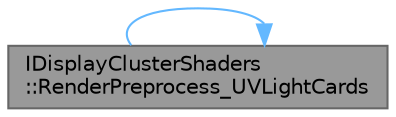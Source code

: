digraph "IDisplayClusterShaders::RenderPreprocess_UVLightCards"
{
 // INTERACTIVE_SVG=YES
 // LATEX_PDF_SIZE
  bgcolor="transparent";
  edge [fontname=Helvetica,fontsize=10,labelfontname=Helvetica,labelfontsize=10];
  node [fontname=Helvetica,fontsize=10,shape=box,height=0.2,width=0.4];
  rankdir="LR";
  Node1 [id="Node000001",label="IDisplayClusterShaders\l::RenderPreprocess_UVLightCards",height=0.2,width=0.4,color="gray40", fillcolor="grey60", style="filled", fontcolor="black",tooltip="Render UV light cards to texture that can be sampled by viewports to place light cards in UV space."];
  Node1 -> Node1 [id="edge1_Node000001_Node000001",color="steelblue1",style="solid",tooltip=" "];
}
